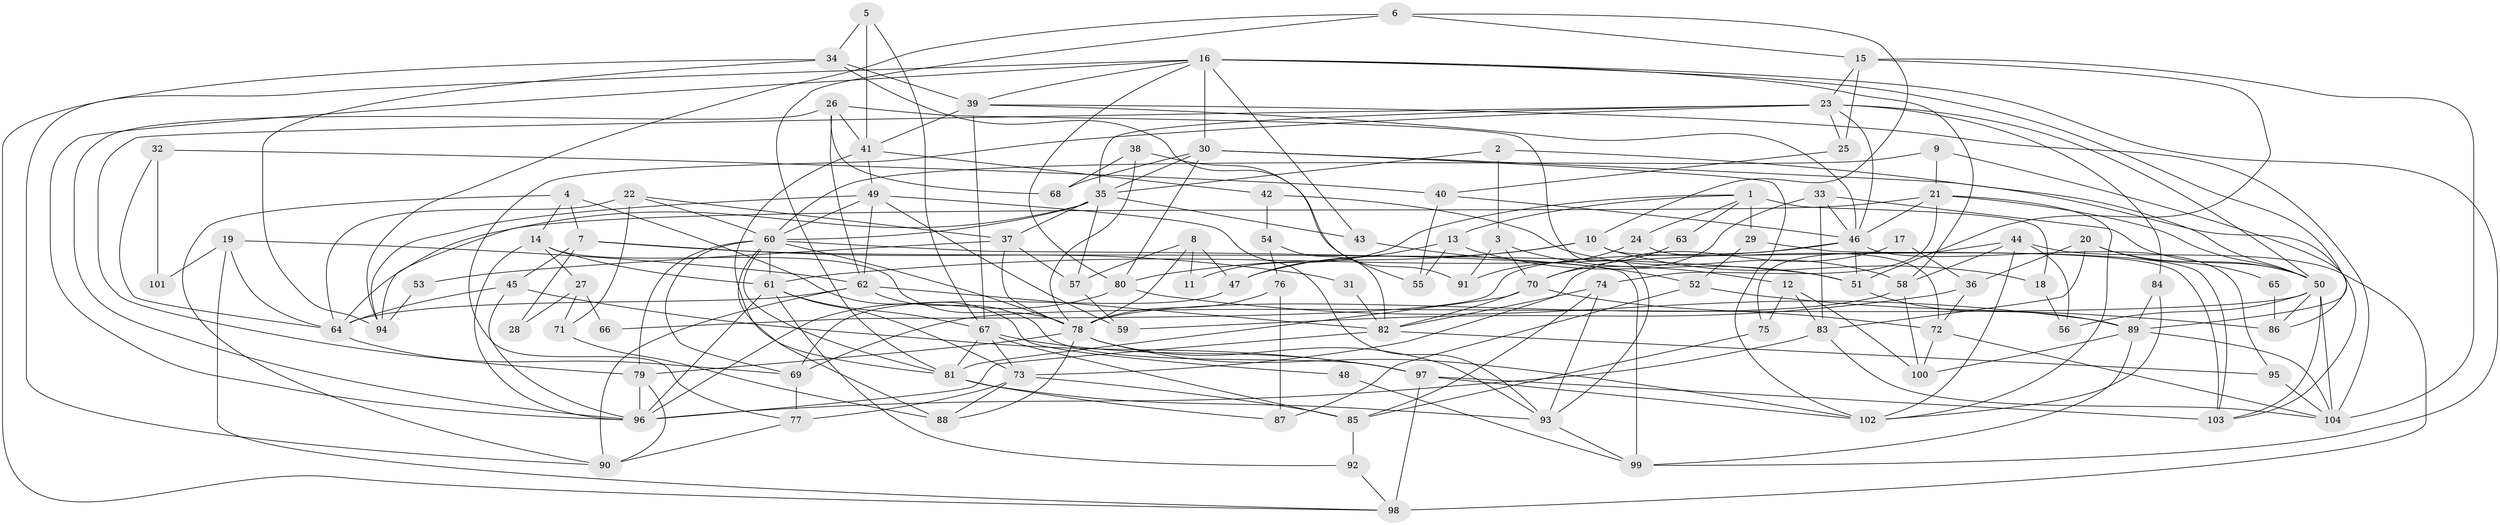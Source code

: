// original degree distribution, {3: 0.31756756756756754, 7: 0.0472972972972973, 4: 0.25675675675675674, 5: 0.16891891891891891, 2: 0.12162162162162163, 8: 0.006756756756756757, 6: 0.06756756756756757, 9: 0.006756756756756757, 12: 0.006756756756756757}
// Generated by graph-tools (version 1.1) at 2025/37/03/04/25 23:37:06]
// undirected, 104 vertices, 241 edges
graph export_dot {
  node [color=gray90,style=filled];
  1;
  2;
  3;
  4;
  5;
  6;
  7;
  8;
  9;
  10;
  11;
  12;
  13;
  14;
  15;
  16;
  17;
  18;
  19;
  20;
  21;
  22;
  23;
  24;
  25;
  26;
  27;
  28;
  29;
  30;
  31;
  32;
  33;
  34;
  35;
  36;
  37;
  38;
  39;
  40;
  41;
  42;
  43;
  44;
  45;
  46;
  47;
  48;
  49;
  50;
  51;
  52;
  53;
  54;
  55;
  56;
  57;
  58;
  59;
  60;
  61;
  62;
  63;
  64;
  65;
  66;
  67;
  68;
  69;
  70;
  71;
  72;
  73;
  74;
  75;
  76;
  77;
  78;
  79;
  80;
  81;
  82;
  83;
  84;
  85;
  86;
  87;
  88;
  89;
  90;
  91;
  92;
  93;
  94;
  95;
  96;
  97;
  98;
  99;
  100;
  101;
  102;
  103;
  104;
  1 -- 11 [weight=1.0];
  1 -- 13 [weight=1.0];
  1 -- 18 [weight=1.0];
  1 -- 24 [weight=1.0];
  1 -- 29 [weight=1.0];
  1 -- 63 [weight=1.0];
  2 -- 3 [weight=1.0];
  2 -- 35 [weight=1.0];
  2 -- 50 [weight=1.0];
  3 -- 12 [weight=1.0];
  3 -- 70 [weight=1.0];
  3 -- 91 [weight=1.0];
  4 -- 7 [weight=1.0];
  4 -- 14 [weight=1.0];
  4 -- 48 [weight=1.0];
  4 -- 90 [weight=1.0];
  5 -- 34 [weight=1.0];
  5 -- 41 [weight=1.0];
  5 -- 67 [weight=1.0];
  6 -- 10 [weight=1.0];
  6 -- 15 [weight=1.0];
  6 -- 81 [weight=1.0];
  6 -- 94 [weight=1.0];
  7 -- 28 [weight=1.0];
  7 -- 31 [weight=1.0];
  7 -- 45 [weight=1.0];
  7 -- 51 [weight=1.0];
  8 -- 11 [weight=1.0];
  8 -- 47 [weight=1.0];
  8 -- 57 [weight=1.0];
  8 -- 78 [weight=1.0];
  9 -- 21 [weight=1.0];
  9 -- 60 [weight=1.0];
  9 -- 86 [weight=1.0];
  10 -- 18 [weight=1.0];
  10 -- 47 [weight=1.0];
  10 -- 80 [weight=1.0];
  10 -- 103 [weight=1.0];
  12 -- 75 [weight=1.0];
  12 -- 83 [weight=1.0];
  12 -- 100 [weight=1.0];
  13 -- 47 [weight=1.0];
  13 -- 51 [weight=1.0];
  13 -- 55 [weight=1.0];
  14 -- 27 [weight=1.0];
  14 -- 61 [weight=1.0];
  14 -- 78 [weight=1.0];
  14 -- 96 [weight=1.0];
  15 -- 23 [weight=1.0];
  15 -- 25 [weight=1.0];
  15 -- 51 [weight=1.0];
  15 -- 104 [weight=1.0];
  16 -- 30 [weight=1.0];
  16 -- 39 [weight=1.0];
  16 -- 43 [weight=1.0];
  16 -- 58 [weight=1.0];
  16 -- 80 [weight=1.0];
  16 -- 89 [weight=1.0];
  16 -- 90 [weight=1.0];
  16 -- 96 [weight=1.0];
  16 -- 99 [weight=1.0];
  17 -- 36 [weight=1.0];
  17 -- 73 [weight=2.0];
  18 -- 56 [weight=1.0];
  19 -- 62 [weight=1.0];
  19 -- 64 [weight=1.0];
  19 -- 98 [weight=1.0];
  19 -- 101 [weight=1.0];
  20 -- 36 [weight=1.0];
  20 -- 50 [weight=1.0];
  20 -- 65 [weight=1.0];
  20 -- 83 [weight=1.0];
  21 -- 46 [weight=1.0];
  21 -- 50 [weight=1.0];
  21 -- 64 [weight=1.0];
  21 -- 74 [weight=1.0];
  21 -- 102 [weight=1.0];
  22 -- 37 [weight=1.0];
  22 -- 60 [weight=1.0];
  22 -- 64 [weight=1.0];
  22 -- 71 [weight=1.0];
  23 -- 25 [weight=1.0];
  23 -- 35 [weight=2.0];
  23 -- 46 [weight=1.0];
  23 -- 50 [weight=1.0];
  23 -- 77 [weight=1.0];
  23 -- 79 [weight=1.0];
  23 -- 84 [weight=1.0];
  24 -- 72 [weight=1.0];
  24 -- 91 [weight=1.0];
  25 -- 40 [weight=1.0];
  26 -- 41 [weight=1.0];
  26 -- 62 [weight=1.0];
  26 -- 68 [weight=1.0];
  26 -- 93 [weight=1.0];
  26 -- 96 [weight=1.0];
  27 -- 28 [weight=1.0];
  27 -- 66 [weight=1.0];
  27 -- 71 [weight=2.0];
  29 -- 52 [weight=1.0];
  29 -- 103 [weight=1.0];
  30 -- 35 [weight=1.0];
  30 -- 68 [weight=1.0];
  30 -- 80 [weight=1.0];
  30 -- 102 [weight=1.0];
  30 -- 103 [weight=1.0];
  31 -- 82 [weight=1.0];
  32 -- 40 [weight=1.0];
  32 -- 64 [weight=1.0];
  32 -- 101 [weight=1.0];
  33 -- 46 [weight=2.0];
  33 -- 50 [weight=1.0];
  33 -- 70 [weight=1.0];
  33 -- 83 [weight=1.0];
  34 -- 39 [weight=2.0];
  34 -- 55 [weight=1.0];
  34 -- 94 [weight=1.0];
  34 -- 98 [weight=1.0];
  35 -- 37 [weight=1.0];
  35 -- 43 [weight=1.0];
  35 -- 57 [weight=1.0];
  35 -- 60 [weight=1.0];
  35 -- 94 [weight=1.0];
  36 -- 59 [weight=1.0];
  36 -- 72 [weight=1.0];
  37 -- 53 [weight=1.0];
  37 -- 57 [weight=1.0];
  37 -- 78 [weight=2.0];
  38 -- 68 [weight=1.0];
  38 -- 78 [weight=1.0];
  38 -- 91 [weight=1.0];
  39 -- 41 [weight=1.0];
  39 -- 46 [weight=1.0];
  39 -- 67 [weight=1.0];
  39 -- 104 [weight=1.0];
  40 -- 46 [weight=1.0];
  40 -- 55 [weight=1.0];
  41 -- 42 [weight=1.0];
  41 -- 49 [weight=1.0];
  41 -- 81 [weight=1.0];
  42 -- 54 [weight=1.0];
  42 -- 58 [weight=1.0];
  43 -- 52 [weight=1.0];
  44 -- 56 [weight=1.0];
  44 -- 58 [weight=1.0];
  44 -- 75 [weight=1.0];
  44 -- 98 [weight=1.0];
  44 -- 102 [weight=1.0];
  45 -- 64 [weight=1.0];
  45 -- 96 [weight=1.0];
  45 -- 97 [weight=1.0];
  46 -- 51 [weight=1.0];
  46 -- 61 [weight=1.0];
  46 -- 66 [weight=1.0];
  46 -- 95 [weight=1.0];
  47 -- 69 [weight=1.0];
  48 -- 99 [weight=1.0];
  49 -- 59 [weight=1.0];
  49 -- 60 [weight=1.0];
  49 -- 62 [weight=1.0];
  49 -- 93 [weight=1.0];
  49 -- 94 [weight=1.0];
  50 -- 56 [weight=1.0];
  50 -- 69 [weight=1.0];
  50 -- 86 [weight=1.0];
  50 -- 103 [weight=1.0];
  50 -- 104 [weight=1.0];
  51 -- 89 [weight=1.0];
  52 -- 86 [weight=1.0];
  52 -- 87 [weight=1.0];
  53 -- 94 [weight=1.0];
  54 -- 76 [weight=1.0];
  54 -- 82 [weight=1.0];
  57 -- 59 [weight=1.0];
  58 -- 78 [weight=1.0];
  58 -- 100 [weight=1.0];
  60 -- 61 [weight=1.0];
  60 -- 69 [weight=1.0];
  60 -- 78 [weight=1.0];
  60 -- 79 [weight=1.0];
  60 -- 81 [weight=1.0];
  60 -- 88 [weight=1.0];
  60 -- 99 [weight=1.0];
  61 -- 67 [weight=1.0];
  61 -- 73 [weight=1.0];
  61 -- 92 [weight=1.0];
  61 -- 96 [weight=1.0];
  62 -- 64 [weight=1.0];
  62 -- 82 [weight=1.0];
  62 -- 90 [weight=1.0];
  62 -- 97 [weight=1.0];
  63 -- 70 [weight=1.0];
  64 -- 69 [weight=2.0];
  65 -- 86 [weight=1.0];
  67 -- 73 [weight=1.0];
  67 -- 81 [weight=1.0];
  67 -- 85 [weight=1.0];
  67 -- 97 [weight=1.0];
  69 -- 77 [weight=1.0];
  70 -- 72 [weight=1.0];
  70 -- 81 [weight=1.0];
  70 -- 82 [weight=1.0];
  71 -- 88 [weight=1.0];
  72 -- 100 [weight=1.0];
  72 -- 104 [weight=1.0];
  73 -- 77 [weight=2.0];
  73 -- 85 [weight=1.0];
  73 -- 88 [weight=1.0];
  74 -- 82 [weight=1.0];
  74 -- 85 [weight=1.0];
  74 -- 93 [weight=1.0];
  75 -- 85 [weight=1.0];
  76 -- 78 [weight=1.0];
  76 -- 87 [weight=1.0];
  77 -- 90 [weight=1.0];
  78 -- 79 [weight=1.0];
  78 -- 88 [weight=1.0];
  78 -- 93 [weight=1.0];
  78 -- 102 [weight=1.0];
  79 -- 90 [weight=1.0];
  79 -- 96 [weight=1.0];
  80 -- 89 [weight=1.0];
  80 -- 96 [weight=1.0];
  81 -- 87 [weight=1.0];
  81 -- 93 [weight=1.0];
  82 -- 95 [weight=1.0];
  82 -- 96 [weight=1.0];
  83 -- 96 [weight=1.0];
  83 -- 104 [weight=1.0];
  84 -- 89 [weight=1.0];
  84 -- 102 [weight=1.0];
  85 -- 92 [weight=1.0];
  89 -- 99 [weight=1.0];
  89 -- 100 [weight=1.0];
  89 -- 104 [weight=1.0];
  92 -- 98 [weight=1.0];
  93 -- 99 [weight=1.0];
  95 -- 104 [weight=1.0];
  97 -- 98 [weight=2.0];
  97 -- 102 [weight=1.0];
  97 -- 103 [weight=1.0];
}
